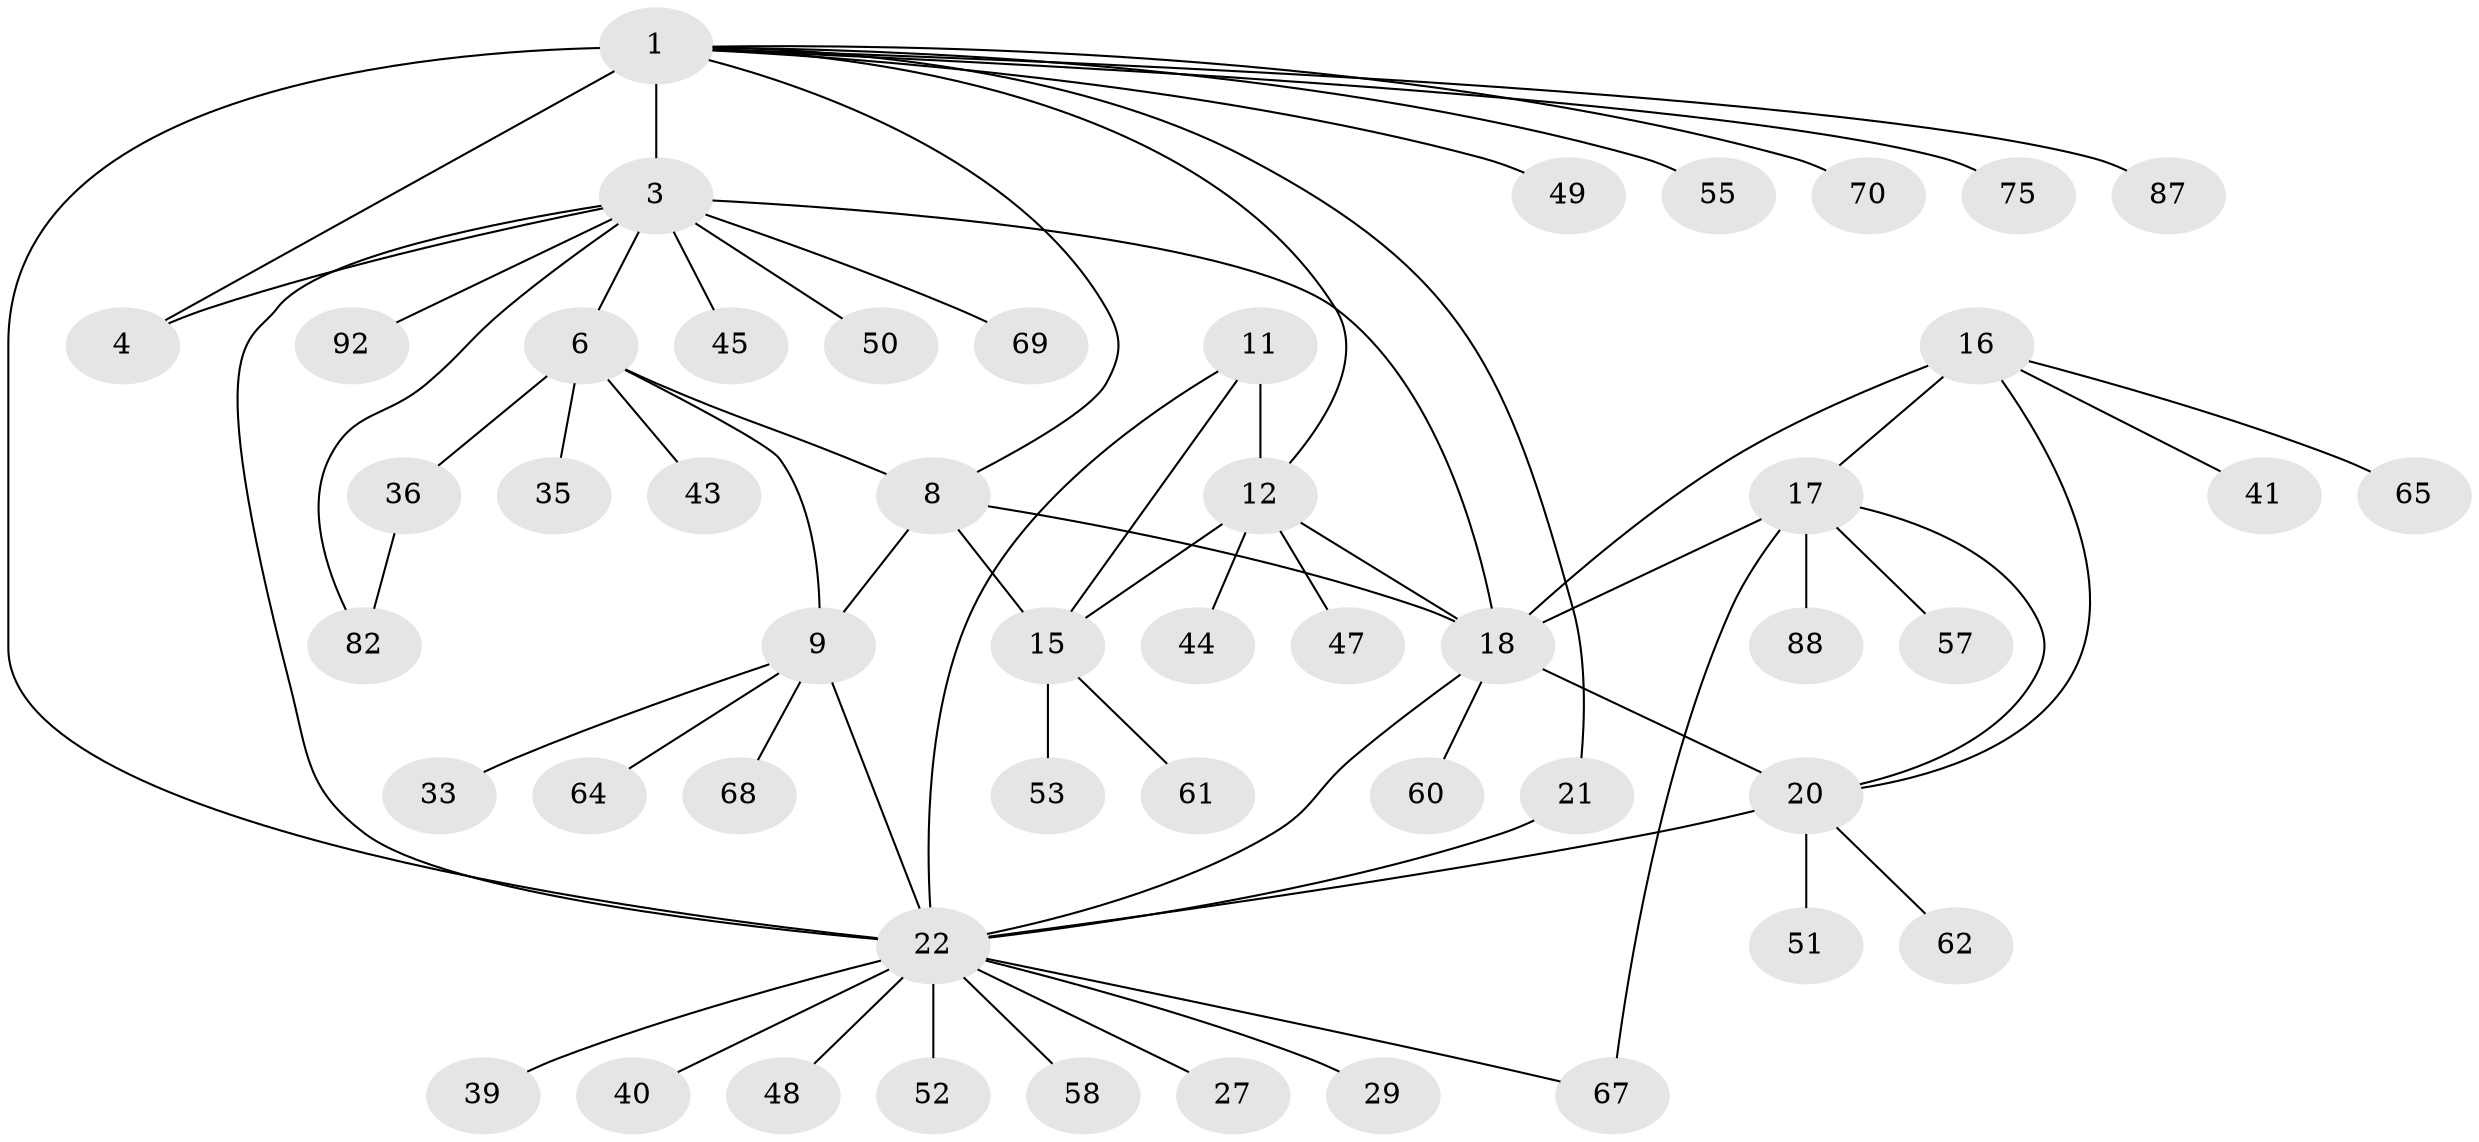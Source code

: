 // original degree distribution, {7: 0.07, 9: 0.03, 5: 0.02, 8: 0.06, 6: 0.06, 4: 0.01, 11: 0.01, 3: 0.05, 1: 0.54, 2: 0.15}
// Generated by graph-tools (version 1.1) at 2025/19/03/04/25 18:19:51]
// undirected, 50 vertices, 67 edges
graph export_dot {
graph [start="1"]
  node [color=gray90,style=filled];
  1 [super="+2"];
  3 [super="+26"];
  4 [super="+34"];
  6 [super="+7+73"];
  8 [super="+86+30"];
  9 [super="+10"];
  11 [super="+28"];
  12 [super="+13+14"];
  15;
  16;
  17;
  18 [super="+19"];
  20 [super="+79"];
  21;
  22 [super="+23+25+46+90+32"];
  27 [super="+71+77"];
  29;
  33;
  35;
  36 [super="+56"];
  39;
  40;
  41;
  43;
  44;
  45;
  47;
  48;
  49;
  50;
  51 [super="+99+91"];
  52;
  53 [super="+72"];
  55;
  57;
  58;
  60;
  61 [super="+96"];
  62;
  64;
  65;
  67;
  68;
  69;
  70;
  75;
  82 [super="+94"];
  87;
  88;
  92;
  1 -- 3 [weight=4];
  1 -- 4 [weight=3];
  1 -- 55;
  1 -- 70;
  1 -- 22 [weight=4];
  1 -- 8;
  1 -- 75;
  1 -- 12;
  1 -- 49;
  1 -- 21;
  1 -- 87;
  3 -- 4;
  3 -- 6;
  3 -- 18;
  3 -- 50;
  3 -- 92;
  3 -- 82;
  3 -- 69;
  3 -- 45;
  3 -- 22;
  6 -- 8 [weight=2];
  6 -- 9 [weight=4];
  6 -- 36;
  6 -- 35;
  6 -- 43;
  8 -- 9 [weight=2];
  8 -- 15;
  8 -- 18;
  9 -- 33;
  9 -- 64;
  9 -- 68;
  9 -- 22;
  11 -- 12 [weight=3];
  11 -- 15;
  11 -- 22;
  12 -- 15 [weight=3];
  12 -- 18;
  12 -- 44;
  12 -- 47;
  15 -- 53;
  15 -- 61;
  16 -- 17;
  16 -- 18 [weight=2];
  16 -- 20;
  16 -- 41;
  16 -- 65;
  17 -- 18 [weight=2];
  17 -- 20;
  17 -- 57;
  17 -- 67;
  17 -- 88;
  18 -- 20 [weight=2];
  18 -- 60;
  18 -- 22;
  20 -- 22;
  20 -- 51;
  20 -- 62;
  21 -- 22 [weight=3];
  22 -- 27;
  22 -- 29;
  22 -- 67;
  22 -- 39;
  22 -- 40;
  22 -- 52;
  22 -- 58;
  22 -- 48;
  36 -- 82;
}
